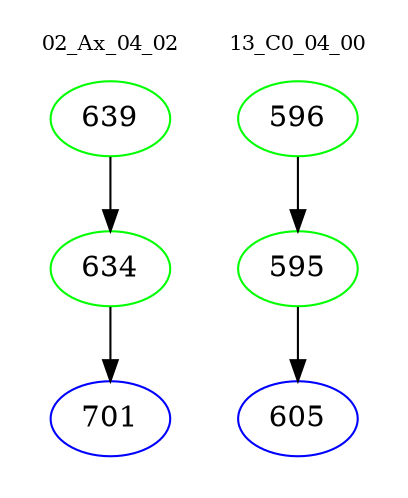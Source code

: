 digraph{
subgraph cluster_0 {
color = white
label = "02_Ax_04_02";
fontsize=10;
T0_639 [label="639", color="green"]
T0_639 -> T0_634 [color="black"]
T0_634 [label="634", color="green"]
T0_634 -> T0_701 [color="black"]
T0_701 [label="701", color="blue"]
}
subgraph cluster_1 {
color = white
label = "13_C0_04_00";
fontsize=10;
T1_596 [label="596", color="green"]
T1_596 -> T1_595 [color="black"]
T1_595 [label="595", color="green"]
T1_595 -> T1_605 [color="black"]
T1_605 [label="605", color="blue"]
}
}
